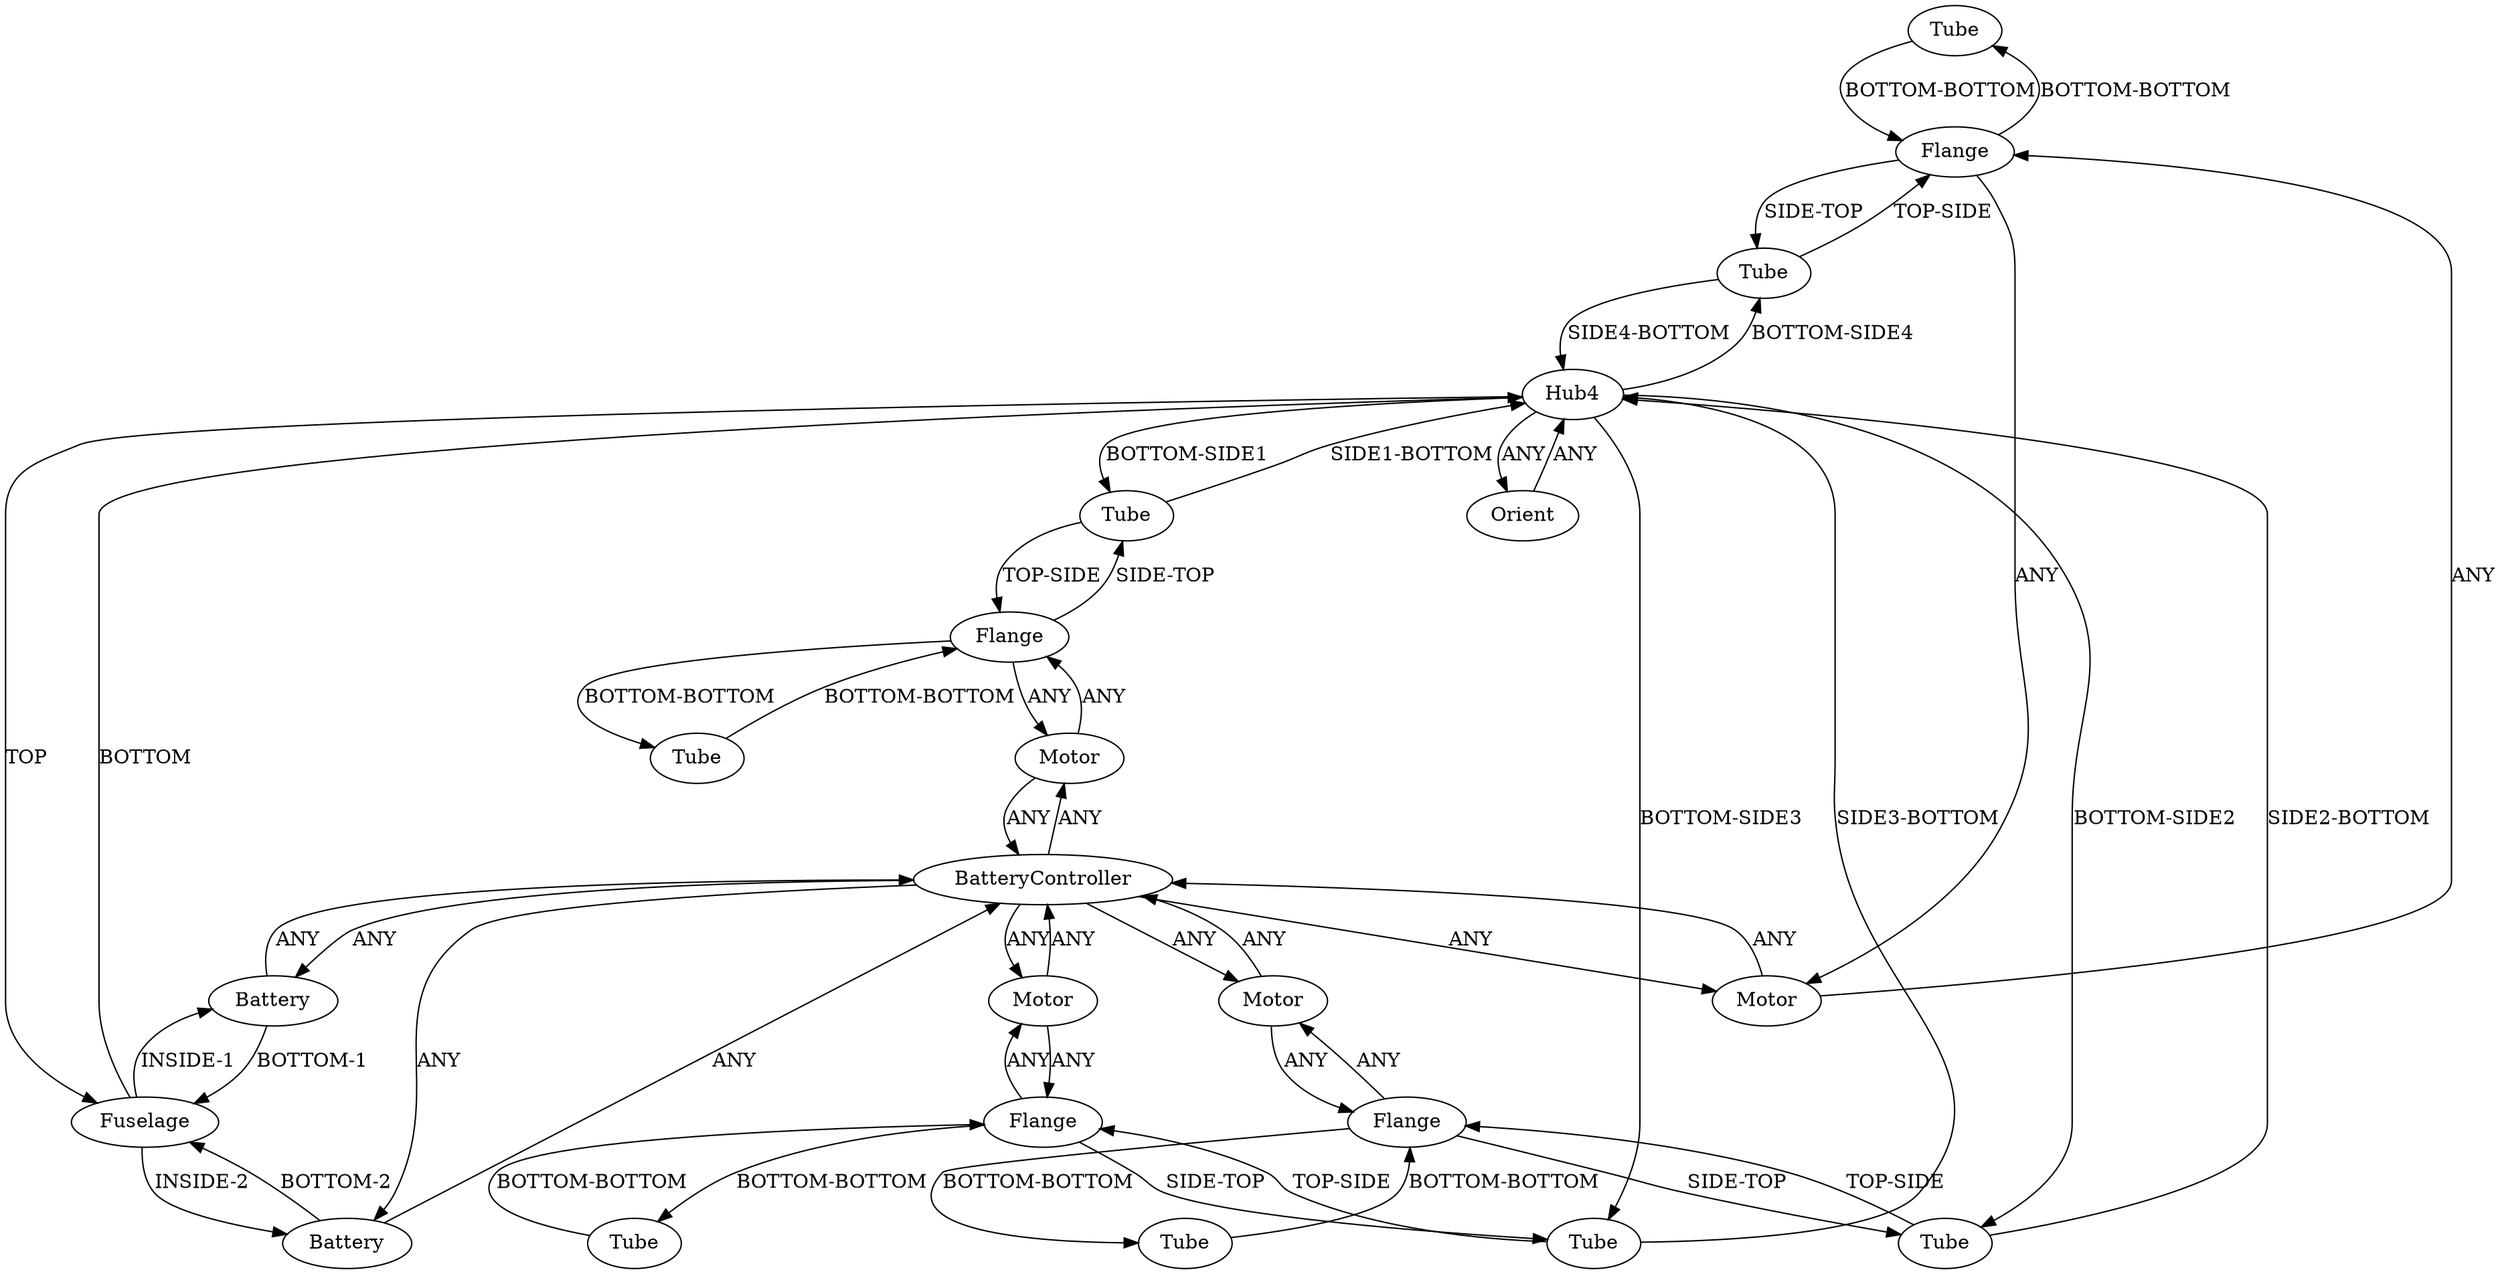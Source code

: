 /* Created by igraph 0.10.2 */
digraph {
  0 [
    instance=Tube_instance_1
    label=Tube
  ];
  1 [
    instance=Motor_instance_1
    label=Motor
  ];
  2 [
    instance=Tube_instance_2
    label=Tube
  ];
  3 [
    instance=Tube_instance_3
    label=Tube
  ];
  4 [
    instance=Tube_instance_4
    label=Tube
  ];
  5 [
    instance=Battery_instance_1
    label=Battery
  ];
  6 [
    instance=Motor_instance_2
    label=Motor
  ];
  7 [
    instance=Flange_instance_1
    label=Flange
  ];
  8 [
    instance=Hub4_instance_1
    label=Hub4
  ];
  9 [
    instance=Fuselage_instance_1
    label=Fuselage
  ];
  10 [
    instance=Tube_instance_5
    label=Tube
  ];
  11 [
    instance=Tube_instance_6
    label=Tube
  ];
  12 [
    instance=Orient
    label=Orient
  ];
  13 [
    instance=BatteryController_instance_1
    label=BatteryController
  ];
  14 [
    instance=Motor_instance_3
    label=Motor
  ];
  15 [
    instance=Flange_instance_2
    label=Flange
  ];
  16 [
    instance=Flange_instance_3
    label=Flange
  ];
  17 [
    instance=Battery_instance_2
    label=Battery
  ];
  18 [
    instance=Motor_instance_4
    label=Motor
  ];
  19 [
    instance=Flange_instance_4
    label=Flange
  ];
  20 [
    instance=Tube_instance_7
    label=Tube
  ];
  21 [
    instance=Tube_instance_8
    label=Tube
  ];

  0 -> 15 [
    label="BOTTOM-BOTTOM"
  ];
  1 -> 13 [
    label=ANY
  ];
  1 -> 19 [
    label=ANY
  ];
  2 -> 8 [
    label="SIDE1-BOTTOM"
  ];
  2 -> 19 [
    label="TOP-SIDE"
  ];
  3 -> 16 [
    label="BOTTOM-BOTTOM"
  ];
  4 -> 19 [
    label="BOTTOM-BOTTOM"
  ];
  5 -> 9 [
    label="BOTTOM-1"
  ];
  5 -> 13 [
    label=ANY
  ];
  6 -> 13 [
    label=ANY
  ];
  6 -> 15 [
    label=ANY
  ];
  7 -> 10 [
    label="BOTTOM-BOTTOM"
  ];
  7 -> 11 [
    label="SIDE-TOP"
  ];
  7 -> 14 [
    label=ANY
  ];
  8 -> 11 [
    label="BOTTOM-SIDE2"
  ];
  8 -> 9 [
    label=TOP
  ];
  8 -> 2 [
    label="BOTTOM-SIDE1"
  ];
  8 -> 20 [
    label="BOTTOM-SIDE4"
  ];
  8 -> 21 [
    label="BOTTOM-SIDE3"
  ];
  8 -> 12 [
    label=ANY
  ];
  9 -> 17 [
    label="INSIDE-2"
  ];
  9 -> 5 [
    label="INSIDE-1"
  ];
  9 -> 8 [
    label=BOTTOM
  ];
  10 -> 7 [
    label="BOTTOM-BOTTOM"
  ];
  11 -> 8 [
    label="SIDE2-BOTTOM"
  ];
  11 -> 7 [
    label="TOP-SIDE"
  ];
  12 -> 8 [
    label=ANY
  ];
  13 -> 1 [
    label=ANY
  ];
  13 -> 17 [
    label=ANY
  ];
  13 -> 18 [
    label=ANY
  ];
  13 -> 5 [
    label=ANY
  ];
  13 -> 14 [
    label=ANY
  ];
  13 -> 6 [
    label=ANY
  ];
  14 -> 7 [
    label=ANY
  ];
  14 -> 13 [
    label=ANY
  ];
  15 -> 20 [
    label="SIDE-TOP"
  ];
  15 -> 0 [
    label="BOTTOM-BOTTOM"
  ];
  15 -> 6 [
    label=ANY
  ];
  16 -> 3 [
    label="BOTTOM-BOTTOM"
  ];
  16 -> 21 [
    label="SIDE-TOP"
  ];
  16 -> 18 [
    label=ANY
  ];
  17 -> 9 [
    label="BOTTOM-2"
  ];
  17 -> 13 [
    label=ANY
  ];
  18 -> 16 [
    label=ANY
  ];
  18 -> 13 [
    label=ANY
  ];
  19 -> 1 [
    label=ANY
  ];
  19 -> 2 [
    label="SIDE-TOP"
  ];
  19 -> 4 [
    label="BOTTOM-BOTTOM"
  ];
  20 -> 8 [
    label="SIDE4-BOTTOM"
  ];
  20 -> 15 [
    label="TOP-SIDE"
  ];
  21 -> 16 [
    label="TOP-SIDE"
  ];
  21 -> 8 [
    label="SIDE3-BOTTOM"
  ];
}
